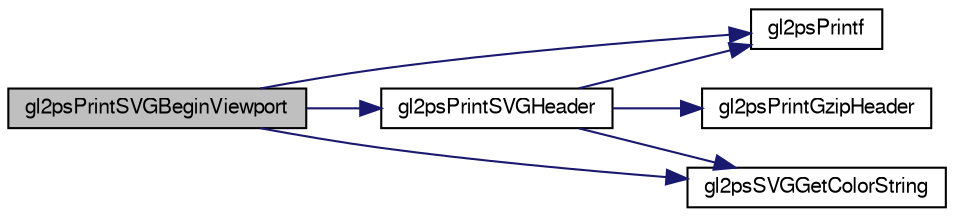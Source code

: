 digraph G
{
  edge [fontname="FreeSans",fontsize="10",labelfontname="FreeSans",labelfontsize="10"];
  node [fontname="FreeSans",fontsize="10",shape=record];
  rankdir="LR";
  Node1 [label="gl2psPrintSVGBeginViewport",height=0.2,width=0.4,color="black", fillcolor="grey75", style="filled" fontcolor="black"];
  Node1 -> Node2 [color="midnightblue",fontsize="10",style="solid",fontname="FreeSans"];
  Node2 [label="gl2psPrintf",height=0.2,width=0.4,color="black", fillcolor="white", style="filled",URL="$gl2ps_8c.html#ac9f550ea1c4dfd5a1d89a75c80d5ba77"];
  Node1 -> Node3 [color="midnightblue",fontsize="10",style="solid",fontname="FreeSans"];
  Node3 [label="gl2psPrintSVGHeader",height=0.2,width=0.4,color="black", fillcolor="white", style="filled",URL="$gl2ps_8c.html#a92231fdbe5f4048f34e49a85de26002b"];
  Node3 -> Node4 [color="midnightblue",fontsize="10",style="solid",fontname="FreeSans"];
  Node4 [label="gl2psPrintGzipHeader",height=0.2,width=0.4,color="black", fillcolor="white", style="filled",URL="$gl2ps_8c.html#a429983e53bcd27c22e72b994beb88053"];
  Node3 -> Node2 [color="midnightblue",fontsize="10",style="solid",fontname="FreeSans"];
  Node3 -> Node5 [color="midnightblue",fontsize="10",style="solid",fontname="FreeSans"];
  Node5 [label="gl2psSVGGetColorString",height=0.2,width=0.4,color="black", fillcolor="white", style="filled",URL="$gl2ps_8c.html#a8b923df843ddbb731b9c014682fd5ee3"];
  Node1 -> Node5 [color="midnightblue",fontsize="10",style="solid",fontname="FreeSans"];
}
